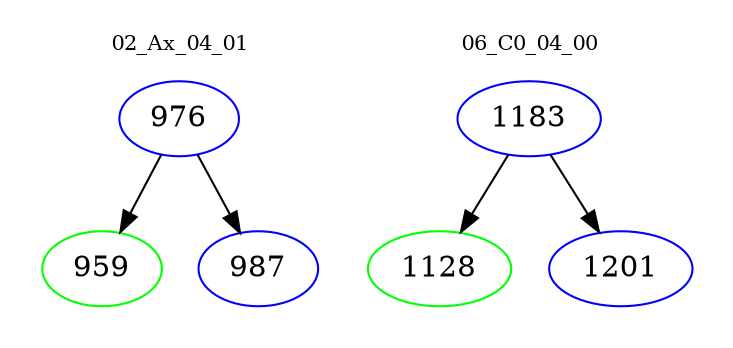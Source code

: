 digraph{
subgraph cluster_0 {
color = white
label = "02_Ax_04_01";
fontsize=10;
T0_976 [label="976", color="blue"]
T0_976 -> T0_959 [color="black"]
T0_959 [label="959", color="green"]
T0_976 -> T0_987 [color="black"]
T0_987 [label="987", color="blue"]
}
subgraph cluster_1 {
color = white
label = "06_C0_04_00";
fontsize=10;
T1_1183 [label="1183", color="blue"]
T1_1183 -> T1_1128 [color="black"]
T1_1128 [label="1128", color="green"]
T1_1183 -> T1_1201 [color="black"]
T1_1201 [label="1201", color="blue"]
}
}
